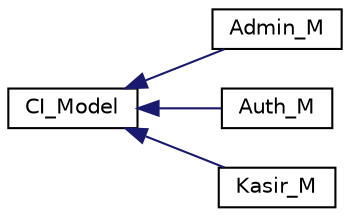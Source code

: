 digraph "Graphical Class Hierarchy"
{
 // LATEX_PDF_SIZE
  edge [fontname="Helvetica",fontsize="10",labelfontname="Helvetica",labelfontsize="10"];
  node [fontname="Helvetica",fontsize="10",shape=record];
  rankdir="LR";
  Node0 [label="CI_Model",height=0.2,width=0.4,color="black", fillcolor="white", style="filled",URL="$class_c_i___model.html",tooltip=" "];
  Node0 -> Node1 [dir="back",color="midnightblue",fontsize="10",style="solid",fontname="Helvetica"];
  Node1 [label="Admin_M",height=0.2,width=0.4,color="black", fillcolor="white", style="filled",URL="$class_admin___m.html",tooltip=" "];
  Node0 -> Node2 [dir="back",color="midnightblue",fontsize="10",style="solid",fontname="Helvetica"];
  Node2 [label="Auth_M",height=0.2,width=0.4,color="black", fillcolor="white", style="filled",URL="$class_auth___m.html",tooltip=" "];
  Node0 -> Node3 [dir="back",color="midnightblue",fontsize="10",style="solid",fontname="Helvetica"];
  Node3 [label="Kasir_M",height=0.2,width=0.4,color="black", fillcolor="white", style="filled",URL="$class_kasir___m.html",tooltip=" "];
}
